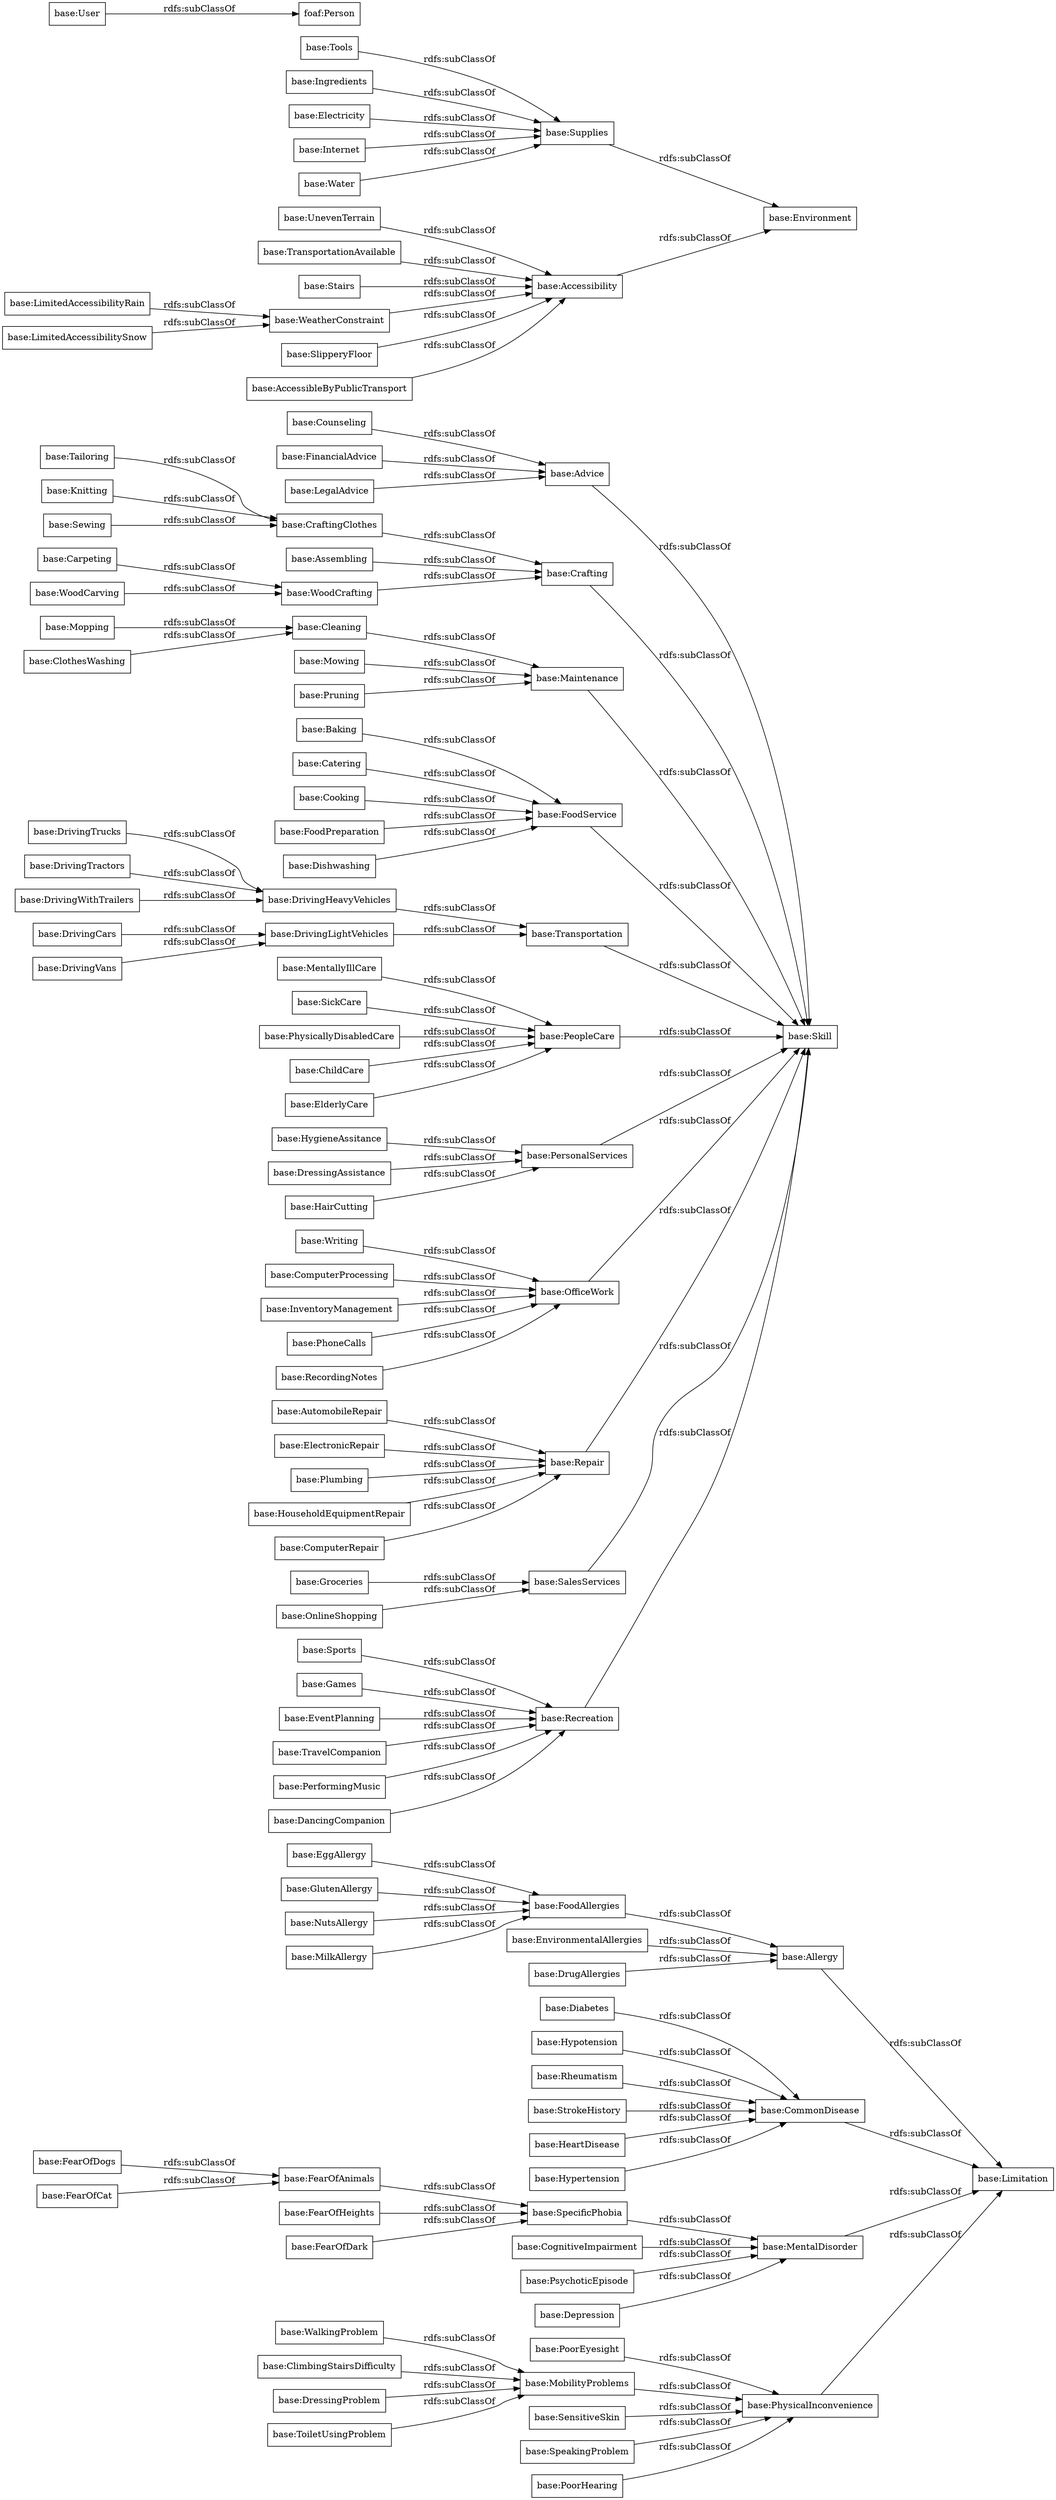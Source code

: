 digraph ar2dtool_diagram { 
rankdir=LR;
size="1000"
node [shape = rectangle, color="black"]; "base:WalkingProblem" "base:Sports" "base:Mopping" "base:Diabetes" "base:Plumbing" "base:Cleaning" "base:Advice" "base:DrivingCars" "base:InventoryManagement" "base:Hypotension" "base:Cooking" "base:PoorHearing" "base:EventPlanning" "base:CognitiveImpairment" "base:HouseholdEquipmentRepair" "base:Allergy" "base:Rheumatism" "base:CraftingClothes" "base:UnevenTerrain" "base:Crafting" "base:Carpeting" "base:DrivingHeavyVehicles" "base:TravelCompanion" "base:Mowing" "base:TransportationAvailable" "base:Recreation" "base:PerformingMusic" "base:PhysicallyDisabledCare" "base:PhoneCalls" "base:DrivingTrucks" "base:FearOfDark" "base:PoorEyesight" "base:CommonDisease" "base:DancingCompanion" "base:DrivingTractors" "base:FearOfDogs" "base:MilkAllergy" "base:Groceries" "base:FoodPreparation" "base:DressingProblem" "base:EnvironmentalAllergies" "base:SensitiveSkin" "base:RecordingNotes" "base:Tailoring" "base:Assembling" "base:Ingredients" "foaf:Person" "base:ToiletUsingProblem" "base:Limitation" "base:MobilityProblems" "base:SpecificPhobia" "base:Pruning" "base:DrivingWithTrailers" "base:StrokeHistory" "base:WoodCarving" "base:FearOfAnimals" "base:Maintenance" "base:User" "base:Stairs" "base:DrugAllergies" "base:ComputerRepair" "base:Dishwashing" "base:ChildCare" "base:DrivingVans" "base:ClothesWashing" "base:Accessibility" "base:ElderlyCare" "base:OnlineShopping" "base:HygieneAssitance" "base:MentallyIllCare" "base:Environment" "base:FoodService" "base:ClimbingStairsDifficulty" "base:Electricity" "base:EggAllergy" "base:Internet" "base:HeartDisease" "base:Transportation" "base:Counseling" "base:PeopleCare" "base:WeatherConstraint" "base:Writing" "base:FinancialAdvice" "base:PersonalServices" "base:FoodAllergies" "base:Water" "base:LimitedAccessibilityRain" "base:AutomobileRepair" "base:Games" "base:Tools" "base:SickCare" "base:GlutenAllergy" "base:FearOfCat" "base:SlipperyFloor" "base:MentalDisorder" "base:FearOfHeights" "base:Baking" "base:DrivingLightVehicles" "base:DressingAssistance" "base:OfficeWork" "base:PsychoticEpisode" "base:Hypertension" "base:SpeakingProblem" "base:NutsAllergy" "base:Knitting" "base:LimitedAccessibilitySnow" "base:ElectronicRepair" "base:Skill" "base:AccessibleByPublicTransport" "base:Repair" "base:SalesServices" "base:Supplies" "base:HairCutting" "base:Catering" "base:LegalAdvice" "base:WoodCrafting" "base:ComputerProcessing" "base:PhysicalInconvenience" "base:Depression" "base:Sewing" ; /*classes style*/
	"base:FoodAllergies" -> "base:Allergy" [ label = "rdfs:subClassOf" ];
	"base:HairCutting" -> "base:PersonalServices" [ label = "rdfs:subClassOf" ];
	"base:NutsAllergy" -> "base:FoodAllergies" [ label = "rdfs:subClassOf" ];
	"base:AccessibleByPublicTransport" -> "base:Accessibility" [ label = "rdfs:subClassOf" ];
	"base:PersonalServices" -> "base:Skill" [ label = "rdfs:subClassOf" ];
	"base:Counseling" -> "base:Advice" [ label = "rdfs:subClassOf" ];
	"base:DrugAllergies" -> "base:Allergy" [ label = "rdfs:subClassOf" ];
	"base:FinancialAdvice" -> "base:Advice" [ label = "rdfs:subClassOf" ];
	"base:Groceries" -> "base:SalesServices" [ label = "rdfs:subClassOf" ];
	"base:DancingCompanion" -> "base:Recreation" [ label = "rdfs:subClassOf" ];
	"base:SlipperyFloor" -> "base:Accessibility" [ label = "rdfs:subClassOf" ];
	"base:HouseholdEquipmentRepair" -> "base:Repair" [ label = "rdfs:subClassOf" ];
	"base:LimitedAccessibilityRain" -> "base:WeatherConstraint" [ label = "rdfs:subClassOf" ];
	"base:Ingredients" -> "base:Supplies" [ label = "rdfs:subClassOf" ];
	"base:Internet" -> "base:Supplies" [ label = "rdfs:subClassOf" ];
	"base:DrivingTractors" -> "base:DrivingHeavyVehicles" [ label = "rdfs:subClassOf" ];
	"base:Water" -> "base:Supplies" [ label = "rdfs:subClassOf" ];
	"base:PeopleCare" -> "base:Skill" [ label = "rdfs:subClassOf" ];
	"base:Games" -> "base:Recreation" [ label = "rdfs:subClassOf" ];
	"base:Hypotension" -> "base:CommonDisease" [ label = "rdfs:subClassOf" ];
	"base:Carpeting" -> "base:WoodCrafting" [ label = "rdfs:subClassOf" ];
	"base:Allergy" -> "base:Limitation" [ label = "rdfs:subClassOf" ];
	"base:OfficeWork" -> "base:Skill" [ label = "rdfs:subClassOf" ];
	"base:Plumbing" -> "base:Repair" [ label = "rdfs:subClassOf" ];
	"base:Depression" -> "base:MentalDisorder" [ label = "rdfs:subClassOf" ];
	"base:FearOfAnimals" -> "base:SpecificPhobia" [ label = "rdfs:subClassOf" ];
	"base:SickCare" -> "base:PeopleCare" [ label = "rdfs:subClassOf" ];
	"base:LimitedAccessibilitySnow" -> "base:WeatherConstraint" [ label = "rdfs:subClassOf" ];
	"base:FearOfCat" -> "base:FearOfAnimals" [ label = "rdfs:subClassOf" ];
	"base:ToiletUsingProblem" -> "base:MobilityProblems" [ label = "rdfs:subClassOf" ];
	"base:DrivingHeavyVehicles" -> "base:Transportation" [ label = "rdfs:subClassOf" ];
	"base:FearOfDark" -> "base:SpecificPhobia" [ label = "rdfs:subClassOf" ];
	"base:EventPlanning" -> "base:Recreation" [ label = "rdfs:subClassOf" ];
	"base:Sewing" -> "base:CraftingClothes" [ label = "rdfs:subClassOf" ];
	"base:ElectronicRepair" -> "base:Repair" [ label = "rdfs:subClassOf" ];
	"base:DrivingTrucks" -> "base:DrivingHeavyVehicles" [ label = "rdfs:subClassOf" ];
	"base:DressingAssistance" -> "base:PersonalServices" [ label = "rdfs:subClassOf" ];
	"base:MentallyIllCare" -> "base:PeopleCare" [ label = "rdfs:subClassOf" ];
	"base:WeatherConstraint" -> "base:Accessibility" [ label = "rdfs:subClassOf" ];
	"base:Baking" -> "base:FoodService" [ label = "rdfs:subClassOf" ];
	"base:DrivingLightVehicles" -> "base:Transportation" [ label = "rdfs:subClassOf" ];
	"base:FearOfDogs" -> "base:FearOfAnimals" [ label = "rdfs:subClassOf" ];
	"base:AutomobileRepair" -> "base:Repair" [ label = "rdfs:subClassOf" ];
	"base:WoodCarving" -> "base:WoodCrafting" [ label = "rdfs:subClassOf" ];
	"base:TravelCompanion" -> "base:Recreation" [ label = "rdfs:subClassOf" ];
	"base:OnlineShopping" -> "base:SalesServices" [ label = "rdfs:subClassOf" ];
	"base:TransportationAvailable" -> "base:Accessibility" [ label = "rdfs:subClassOf" ];
	"base:Pruning" -> "base:Maintenance" [ label = "rdfs:subClassOf" ];
	"base:EggAllergy" -> "base:FoodAllergies" [ label = "rdfs:subClassOf" ];
	"base:Accessibility" -> "base:Environment" [ label = "rdfs:subClassOf" ];
	"base:DrivingWithTrailers" -> "base:DrivingHeavyVehicles" [ label = "rdfs:subClassOf" ];
	"base:PsychoticEpisode" -> "base:MentalDisorder" [ label = "rdfs:subClassOf" ];
	"base:Catering" -> "base:FoodService" [ label = "rdfs:subClassOf" ];
	"base:Writing" -> "base:OfficeWork" [ label = "rdfs:subClassOf" ];
	"base:SensitiveSkin" -> "base:PhysicalInconvenience" [ label = "rdfs:subClassOf" ];
	"base:DressingProblem" -> "base:MobilityProblems" [ label = "rdfs:subClassOf" ];
	"base:Hypertension" -> "base:CommonDisease" [ label = "rdfs:subClassOf" ];
	"base:MobilityProblems" -> "base:PhysicalInconvenience" [ label = "rdfs:subClassOf" ];
	"base:Repair" -> "base:Skill" [ label = "rdfs:subClassOf" ];
	"base:Advice" -> "base:Skill" [ label = "rdfs:subClassOf" ];
	"base:Electricity" -> "base:Supplies" [ label = "rdfs:subClassOf" ];
	"base:Stairs" -> "base:Accessibility" [ label = "rdfs:subClassOf" ];
	"base:PhoneCalls" -> "base:OfficeWork" [ label = "rdfs:subClassOf" ];
	"base:PerformingMusic" -> "base:Recreation" [ label = "rdfs:subClassOf" ];
	"base:SalesServices" -> "base:Skill" [ label = "rdfs:subClassOf" ];
	"base:FoodService" -> "base:Skill" [ label = "rdfs:subClassOf" ];
	"base:CognitiveImpairment" -> "base:MentalDisorder" [ label = "rdfs:subClassOf" ];
	"base:EnvironmentalAllergies" -> "base:Allergy" [ label = "rdfs:subClassOf" ];
	"base:Recreation" -> "base:Skill" [ label = "rdfs:subClassOf" ];
	"base:CraftingClothes" -> "base:Crafting" [ label = "rdfs:subClassOf" ];
	"base:Cleaning" -> "base:Maintenance" [ label = "rdfs:subClassOf" ];
	"base:ComputerProcessing" -> "base:OfficeWork" [ label = "rdfs:subClassOf" ];
	"base:InventoryManagement" -> "base:OfficeWork" [ label = "rdfs:subClassOf" ];
	"base:DrivingVans" -> "base:DrivingLightVehicles" [ label = "rdfs:subClassOf" ];
	"base:HygieneAssitance" -> "base:PersonalServices" [ label = "rdfs:subClassOf" ];
	"base:DrivingCars" -> "base:DrivingLightVehicles" [ label = "rdfs:subClassOf" ];
	"base:Tools" -> "base:Supplies" [ label = "rdfs:subClassOf" ];
	"base:Dishwashing" -> "base:FoodService" [ label = "rdfs:subClassOf" ];
	"base:User" -> "foaf:Person" [ label = "rdfs:subClassOf" ];
	"base:WoodCrafting" -> "base:Crafting" [ label = "rdfs:subClassOf" ];
	"base:PoorHearing" -> "base:PhysicalInconvenience" [ label = "rdfs:subClassOf" ];
	"base:Tailoring" -> "base:CraftingClothes" [ label = "rdfs:subClassOf" ];
	"base:SpeakingProblem" -> "base:PhysicalInconvenience" [ label = "rdfs:subClassOf" ];
	"base:UnevenTerrain" -> "base:Accessibility" [ label = "rdfs:subClassOf" ];
	"base:LegalAdvice" -> "base:Advice" [ label = "rdfs:subClassOf" ];
	"base:Crafting" -> "base:Skill" [ label = "rdfs:subClassOf" ];
	"base:Supplies" -> "base:Environment" [ label = "rdfs:subClassOf" ];
	"base:Diabetes" -> "base:CommonDisease" [ label = "rdfs:subClassOf" ];
	"base:MilkAllergy" -> "base:FoodAllergies" [ label = "rdfs:subClassOf" ];
	"base:PhysicallyDisabledCare" -> "base:PeopleCare" [ label = "rdfs:subClassOf" ];
	"base:SpecificPhobia" -> "base:MentalDisorder" [ label = "rdfs:subClassOf" ];
	"base:FearOfHeights" -> "base:SpecificPhobia" [ label = "rdfs:subClassOf" ];
	"base:MentalDisorder" -> "base:Limitation" [ label = "rdfs:subClassOf" ];
	"base:Mowing" -> "base:Maintenance" [ label = "rdfs:subClassOf" ];
	"base:Mopping" -> "base:Cleaning" [ label = "rdfs:subClassOf" ];
	"base:ClothesWashing" -> "base:Cleaning" [ label = "rdfs:subClassOf" ];
	"base:Maintenance" -> "base:Skill" [ label = "rdfs:subClassOf" ];
	"base:WalkingProblem" -> "base:MobilityProblems" [ label = "rdfs:subClassOf" ];
	"base:Rheumatism" -> "base:CommonDisease" [ label = "rdfs:subClassOf" ];
	"base:Cooking" -> "base:FoodService" [ label = "rdfs:subClassOf" ];
	"base:Sports" -> "base:Recreation" [ label = "rdfs:subClassOf" ];
	"base:Knitting" -> "base:CraftingClothes" [ label = "rdfs:subClassOf" ];
	"base:PhysicalInconvenience" -> "base:Limitation" [ label = "rdfs:subClassOf" ];
	"base:StrokeHistory" -> "base:CommonDisease" [ label = "rdfs:subClassOf" ];
	"base:Transportation" -> "base:Skill" [ label = "rdfs:subClassOf" ];
	"base:HeartDisease" -> "base:CommonDisease" [ label = "rdfs:subClassOf" ];
	"base:FoodPreparation" -> "base:FoodService" [ label = "rdfs:subClassOf" ];
	"base:ClimbingStairsDifficulty" -> "base:MobilityProblems" [ label = "rdfs:subClassOf" ];
	"base:ComputerRepair" -> "base:Repair" [ label = "rdfs:subClassOf" ];
	"base:Assembling" -> "base:Crafting" [ label = "rdfs:subClassOf" ];
	"base:CommonDisease" -> "base:Limitation" [ label = "rdfs:subClassOf" ];
	"base:PoorEyesight" -> "base:PhysicalInconvenience" [ label = "rdfs:subClassOf" ];
	"base:ChildCare" -> "base:PeopleCare" [ label = "rdfs:subClassOf" ];
	"base:GlutenAllergy" -> "base:FoodAllergies" [ label = "rdfs:subClassOf" ];
	"base:ElderlyCare" -> "base:PeopleCare" [ label = "rdfs:subClassOf" ];
	"base:RecordingNotes" -> "base:OfficeWork" [ label = "rdfs:subClassOf" ];

}
